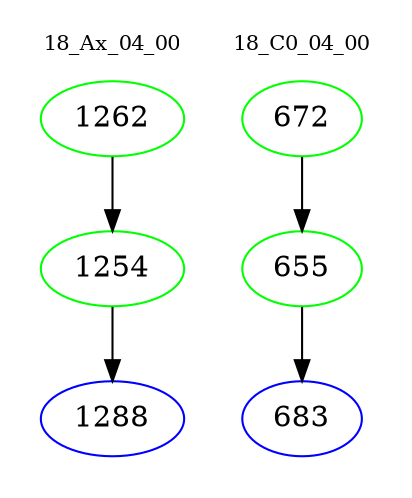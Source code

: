 digraph{
subgraph cluster_0 {
color = white
label = "18_Ax_04_00";
fontsize=10;
T0_1262 [label="1262", color="green"]
T0_1262 -> T0_1254 [color="black"]
T0_1254 [label="1254", color="green"]
T0_1254 -> T0_1288 [color="black"]
T0_1288 [label="1288", color="blue"]
}
subgraph cluster_1 {
color = white
label = "18_C0_04_00";
fontsize=10;
T1_672 [label="672", color="green"]
T1_672 -> T1_655 [color="black"]
T1_655 [label="655", color="green"]
T1_655 -> T1_683 [color="black"]
T1_683 [label="683", color="blue"]
}
}
